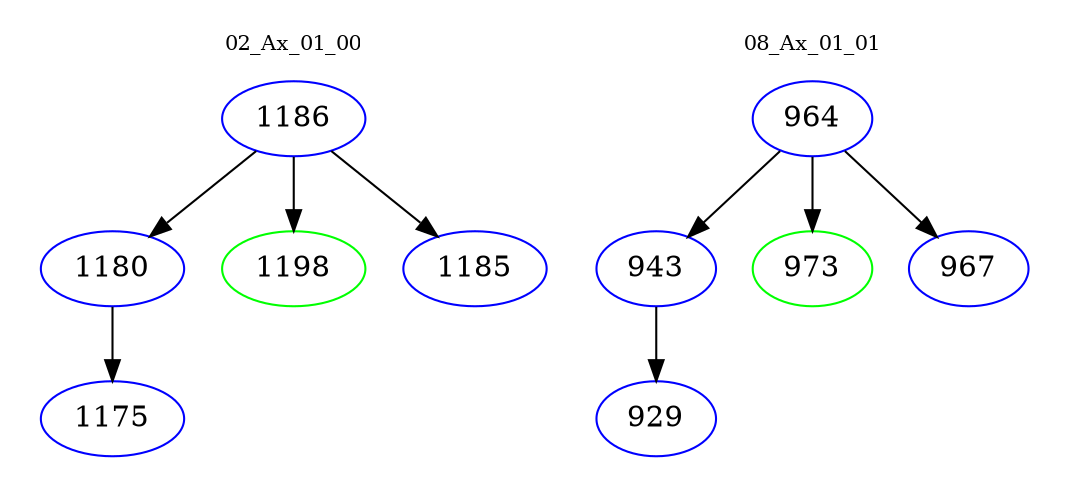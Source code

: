 digraph{
subgraph cluster_0 {
color = white
label = "02_Ax_01_00";
fontsize=10;
T0_1186 [label="1186", color="blue"]
T0_1186 -> T0_1180 [color="black"]
T0_1180 [label="1180", color="blue"]
T0_1180 -> T0_1175 [color="black"]
T0_1175 [label="1175", color="blue"]
T0_1186 -> T0_1198 [color="black"]
T0_1198 [label="1198", color="green"]
T0_1186 -> T0_1185 [color="black"]
T0_1185 [label="1185", color="blue"]
}
subgraph cluster_1 {
color = white
label = "08_Ax_01_01";
fontsize=10;
T1_964 [label="964", color="blue"]
T1_964 -> T1_943 [color="black"]
T1_943 [label="943", color="blue"]
T1_943 -> T1_929 [color="black"]
T1_929 [label="929", color="blue"]
T1_964 -> T1_973 [color="black"]
T1_973 [label="973", color="green"]
T1_964 -> T1_967 [color="black"]
T1_967 [label="967", color="blue"]
}
}
